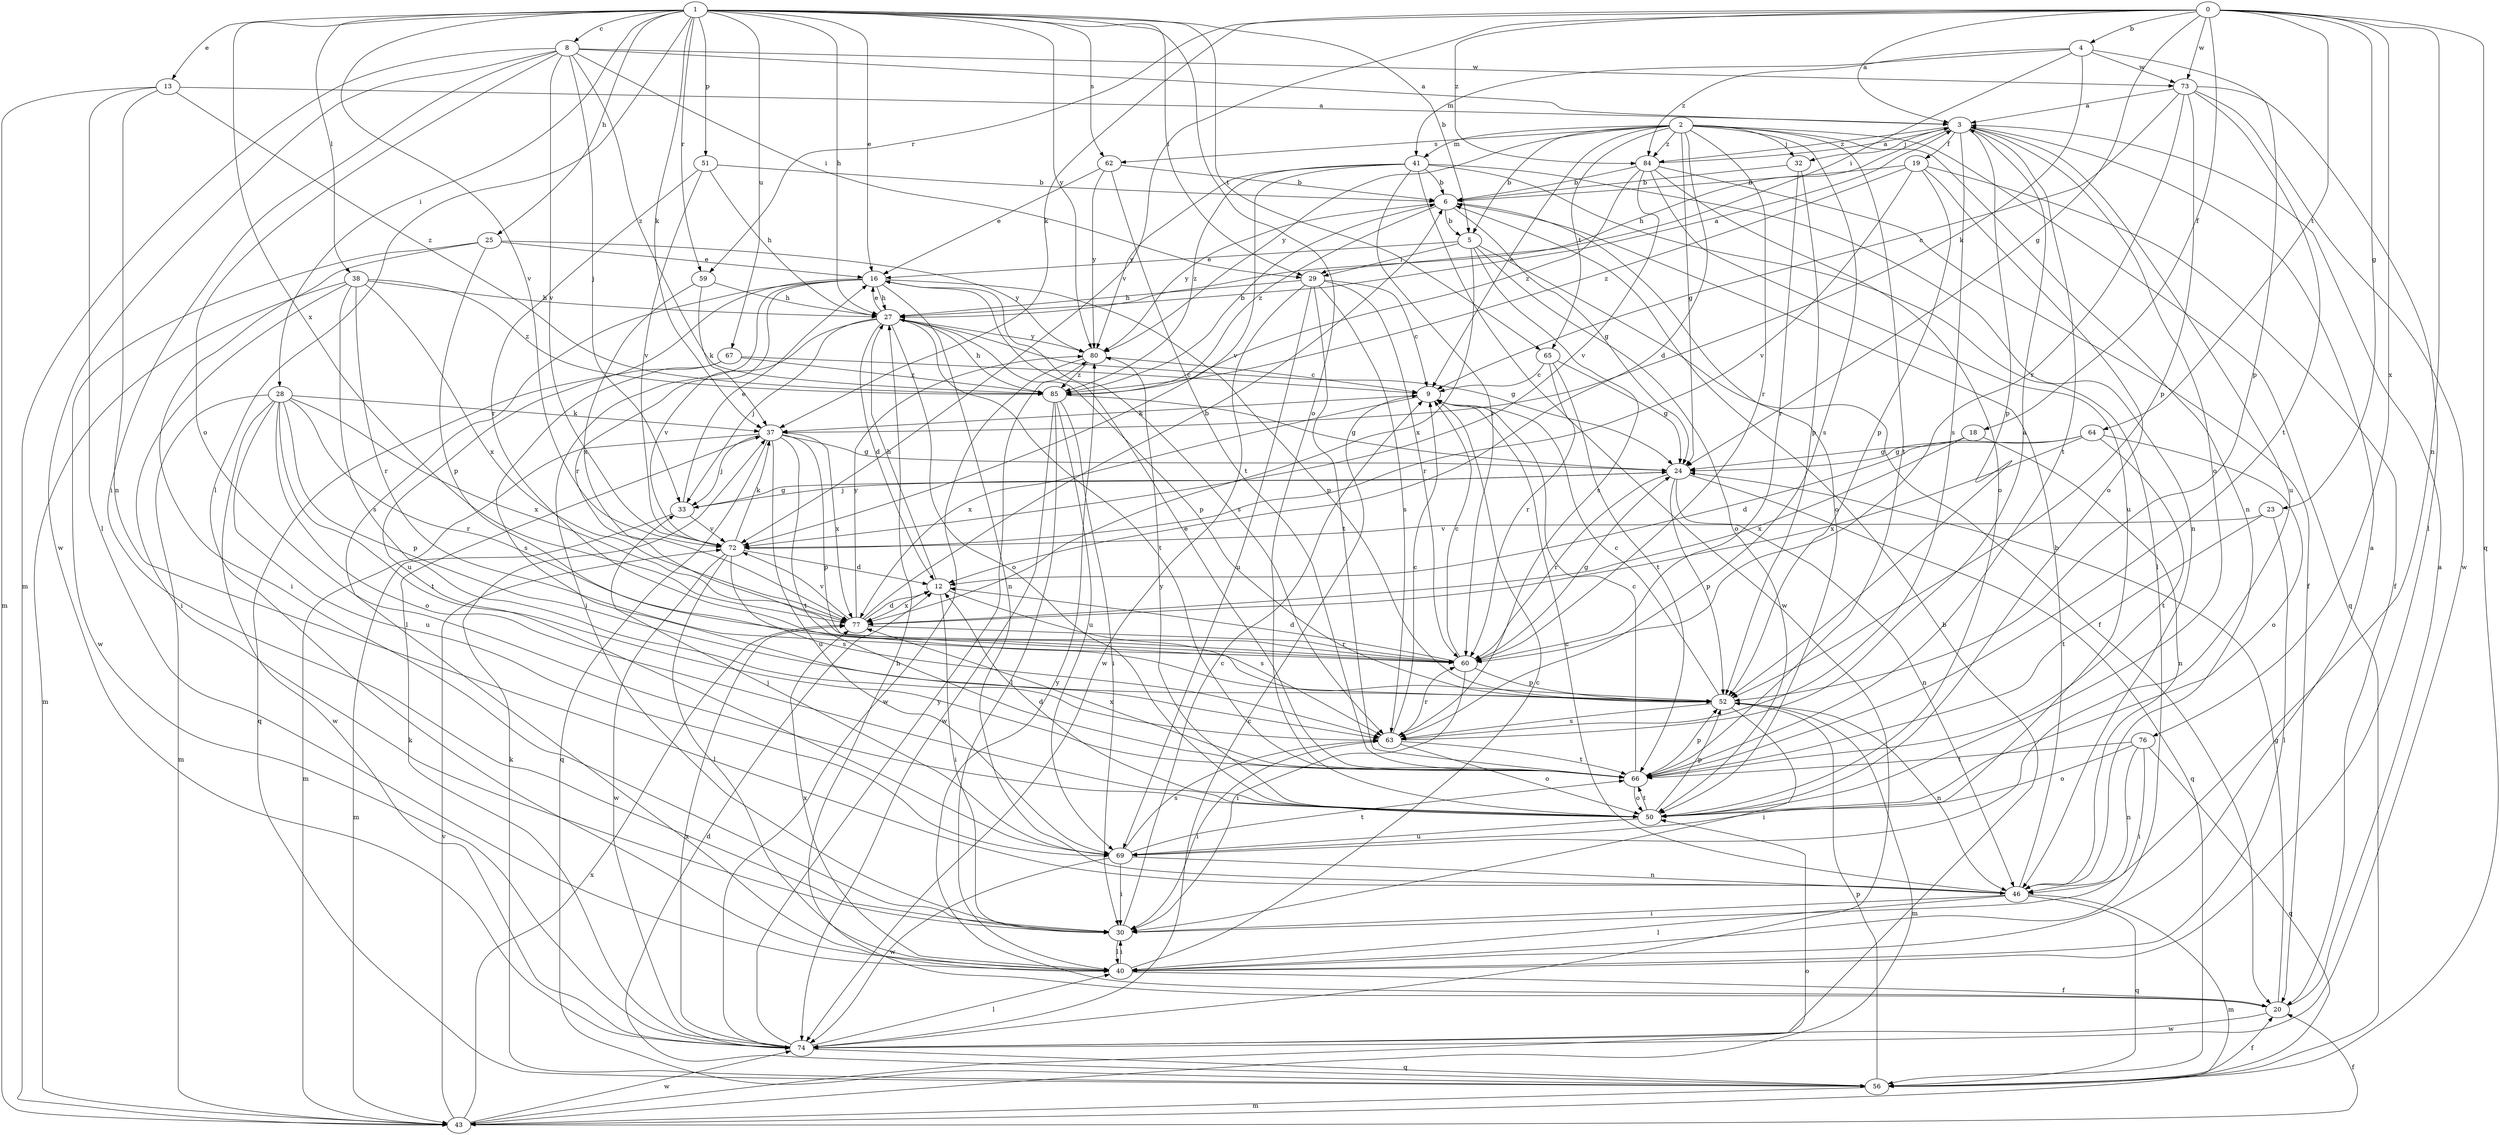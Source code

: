 strict digraph  {
0;
1;
2;
3;
4;
5;
6;
8;
9;
12;
13;
16;
18;
19;
20;
23;
24;
25;
27;
28;
29;
30;
32;
33;
37;
38;
40;
41;
43;
46;
50;
51;
52;
56;
59;
60;
62;
63;
64;
65;
66;
67;
69;
72;
73;
74;
76;
77;
80;
84;
85;
0 -> 3  [label=a];
0 -> 4  [label=b];
0 -> 18  [label=f];
0 -> 23  [label=g];
0 -> 24  [label=g];
0 -> 37  [label=k];
0 -> 46  [label=n];
0 -> 56  [label=q];
0 -> 59  [label=r];
0 -> 64  [label=t];
0 -> 72  [label=v];
0 -> 73  [label=w];
0 -> 76  [label=x];
0 -> 84  [label=z];
1 -> 5  [label=b];
1 -> 8  [label=c];
1 -> 13  [label=e];
1 -> 16  [label=e];
1 -> 25  [label=h];
1 -> 27  [label=h];
1 -> 28  [label=i];
1 -> 29  [label=i];
1 -> 37  [label=k];
1 -> 38  [label=l];
1 -> 40  [label=l];
1 -> 50  [label=o];
1 -> 51  [label=p];
1 -> 59  [label=r];
1 -> 62  [label=s];
1 -> 65  [label=t];
1 -> 67  [label=u];
1 -> 72  [label=v];
1 -> 77  [label=x];
1 -> 80  [label=y];
2 -> 5  [label=b];
2 -> 9  [label=c];
2 -> 12  [label=d];
2 -> 24  [label=g];
2 -> 32  [label=j];
2 -> 41  [label=m];
2 -> 46  [label=n];
2 -> 56  [label=q];
2 -> 60  [label=r];
2 -> 62  [label=s];
2 -> 63  [label=s];
2 -> 65  [label=t];
2 -> 66  [label=t];
2 -> 80  [label=y];
2 -> 84  [label=z];
3 -> 19  [label=f];
3 -> 27  [label=h];
3 -> 32  [label=j];
3 -> 50  [label=o];
3 -> 52  [label=p];
3 -> 63  [label=s];
3 -> 66  [label=t];
3 -> 69  [label=u];
3 -> 84  [label=z];
4 -> 29  [label=i];
4 -> 37  [label=k];
4 -> 41  [label=m];
4 -> 52  [label=p];
4 -> 73  [label=w];
4 -> 84  [label=z];
5 -> 16  [label=e];
5 -> 20  [label=f];
5 -> 29  [label=i];
5 -> 50  [label=o];
5 -> 63  [label=s];
5 -> 77  [label=x];
6 -> 5  [label=b];
6 -> 24  [label=g];
6 -> 50  [label=o];
6 -> 80  [label=y];
6 -> 85  [label=z];
8 -> 3  [label=a];
8 -> 29  [label=i];
8 -> 30  [label=i];
8 -> 33  [label=j];
8 -> 43  [label=m];
8 -> 50  [label=o];
8 -> 72  [label=v];
8 -> 73  [label=w];
8 -> 74  [label=w];
8 -> 85  [label=z];
9 -> 37  [label=k];
9 -> 77  [label=x];
12 -> 27  [label=h];
12 -> 30  [label=i];
12 -> 63  [label=s];
12 -> 77  [label=x];
13 -> 3  [label=a];
13 -> 40  [label=l];
13 -> 43  [label=m];
13 -> 46  [label=n];
13 -> 85  [label=z];
16 -> 27  [label=h];
16 -> 30  [label=i];
16 -> 40  [label=l];
16 -> 46  [label=n];
16 -> 52  [label=p];
16 -> 60  [label=r];
16 -> 63  [label=s];
16 -> 69  [label=u];
18 -> 24  [label=g];
18 -> 46  [label=n];
18 -> 77  [label=x];
19 -> 6  [label=b];
19 -> 20  [label=f];
19 -> 50  [label=o];
19 -> 52  [label=p];
19 -> 72  [label=v];
19 -> 85  [label=z];
20 -> 3  [label=a];
20 -> 24  [label=g];
20 -> 27  [label=h];
20 -> 74  [label=w];
20 -> 80  [label=y];
23 -> 40  [label=l];
23 -> 66  [label=t];
23 -> 72  [label=v];
24 -> 33  [label=j];
24 -> 46  [label=n];
24 -> 52  [label=p];
24 -> 56  [label=q];
24 -> 60  [label=r];
25 -> 16  [label=e];
25 -> 30  [label=i];
25 -> 52  [label=p];
25 -> 74  [label=w];
25 -> 80  [label=y];
27 -> 3  [label=a];
27 -> 12  [label=d];
27 -> 16  [label=e];
27 -> 24  [label=g];
27 -> 33  [label=j];
27 -> 50  [label=o];
27 -> 52  [label=p];
27 -> 66  [label=t];
27 -> 72  [label=v];
27 -> 80  [label=y];
28 -> 37  [label=k];
28 -> 43  [label=m];
28 -> 50  [label=o];
28 -> 52  [label=p];
28 -> 60  [label=r];
28 -> 66  [label=t];
28 -> 69  [label=u];
28 -> 74  [label=w];
28 -> 77  [label=x];
29 -> 9  [label=c];
29 -> 27  [label=h];
29 -> 60  [label=r];
29 -> 63  [label=s];
29 -> 66  [label=t];
29 -> 69  [label=u];
29 -> 74  [label=w];
30 -> 9  [label=c];
30 -> 40  [label=l];
32 -> 6  [label=b];
32 -> 52  [label=p];
32 -> 60  [label=r];
33 -> 16  [label=e];
33 -> 24  [label=g];
33 -> 43  [label=m];
33 -> 72  [label=v];
37 -> 24  [label=g];
37 -> 33  [label=j];
37 -> 43  [label=m];
37 -> 52  [label=p];
37 -> 56  [label=q];
37 -> 66  [label=t];
37 -> 69  [label=u];
37 -> 77  [label=x];
38 -> 27  [label=h];
38 -> 30  [label=i];
38 -> 43  [label=m];
38 -> 60  [label=r];
38 -> 63  [label=s];
38 -> 77  [label=x];
38 -> 85  [label=z];
40 -> 3  [label=a];
40 -> 9  [label=c];
40 -> 20  [label=f];
40 -> 30  [label=i];
40 -> 77  [label=x];
41 -> 6  [label=b];
41 -> 40  [label=l];
41 -> 46  [label=n];
41 -> 60  [label=r];
41 -> 72  [label=v];
41 -> 74  [label=w];
41 -> 80  [label=y];
41 -> 85  [label=z];
43 -> 20  [label=f];
43 -> 50  [label=o];
43 -> 72  [label=v];
43 -> 74  [label=w];
43 -> 77  [label=x];
46 -> 6  [label=b];
46 -> 9  [label=c];
46 -> 30  [label=i];
46 -> 40  [label=l];
46 -> 43  [label=m];
46 -> 56  [label=q];
50 -> 12  [label=d];
50 -> 52  [label=p];
50 -> 66  [label=t];
50 -> 69  [label=u];
50 -> 80  [label=y];
51 -> 6  [label=b];
51 -> 27  [label=h];
51 -> 60  [label=r];
51 -> 72  [label=v];
52 -> 9  [label=c];
52 -> 30  [label=i];
52 -> 43  [label=m];
52 -> 46  [label=n];
52 -> 63  [label=s];
56 -> 12  [label=d];
56 -> 20  [label=f];
56 -> 37  [label=k];
56 -> 43  [label=m];
56 -> 52  [label=p];
59 -> 27  [label=h];
59 -> 37  [label=k];
59 -> 77  [label=x];
60 -> 9  [label=c];
60 -> 12  [label=d];
60 -> 24  [label=g];
60 -> 30  [label=i];
60 -> 52  [label=p];
62 -> 6  [label=b];
62 -> 16  [label=e];
62 -> 66  [label=t];
62 -> 80  [label=y];
63 -> 3  [label=a];
63 -> 9  [label=c];
63 -> 30  [label=i];
63 -> 50  [label=o];
63 -> 60  [label=r];
63 -> 66  [label=t];
64 -> 12  [label=d];
64 -> 24  [label=g];
64 -> 50  [label=o];
64 -> 66  [label=t];
64 -> 77  [label=x];
65 -> 9  [label=c];
65 -> 24  [label=g];
65 -> 60  [label=r];
65 -> 66  [label=t];
66 -> 9  [label=c];
66 -> 16  [label=e];
66 -> 50  [label=o];
66 -> 52  [label=p];
66 -> 77  [label=x];
67 -> 9  [label=c];
67 -> 56  [label=q];
67 -> 63  [label=s];
67 -> 85  [label=z];
69 -> 30  [label=i];
69 -> 33  [label=j];
69 -> 46  [label=n];
69 -> 63  [label=s];
69 -> 66  [label=t];
69 -> 74  [label=w];
72 -> 12  [label=d];
72 -> 37  [label=k];
72 -> 40  [label=l];
72 -> 63  [label=s];
72 -> 74  [label=w];
73 -> 3  [label=a];
73 -> 9  [label=c];
73 -> 40  [label=l];
73 -> 52  [label=p];
73 -> 60  [label=r];
73 -> 66  [label=t];
73 -> 74  [label=w];
74 -> 6  [label=b];
74 -> 9  [label=c];
74 -> 37  [label=k];
74 -> 40  [label=l];
74 -> 56  [label=q];
74 -> 77  [label=x];
74 -> 80  [label=y];
76 -> 30  [label=i];
76 -> 46  [label=n];
76 -> 50  [label=o];
76 -> 56  [label=q];
76 -> 66  [label=t];
77 -> 6  [label=b];
77 -> 12  [label=d];
77 -> 60  [label=r];
77 -> 72  [label=v];
77 -> 80  [label=y];
80 -> 9  [label=c];
80 -> 74  [label=w];
80 -> 85  [label=z];
84 -> 3  [label=a];
84 -> 6  [label=b];
84 -> 20  [label=f];
84 -> 50  [label=o];
84 -> 69  [label=u];
84 -> 72  [label=v];
84 -> 85  [label=z];
85 -> 6  [label=b];
85 -> 24  [label=g];
85 -> 27  [label=h];
85 -> 30  [label=i];
85 -> 40  [label=l];
85 -> 69  [label=u];
85 -> 74  [label=w];
}
